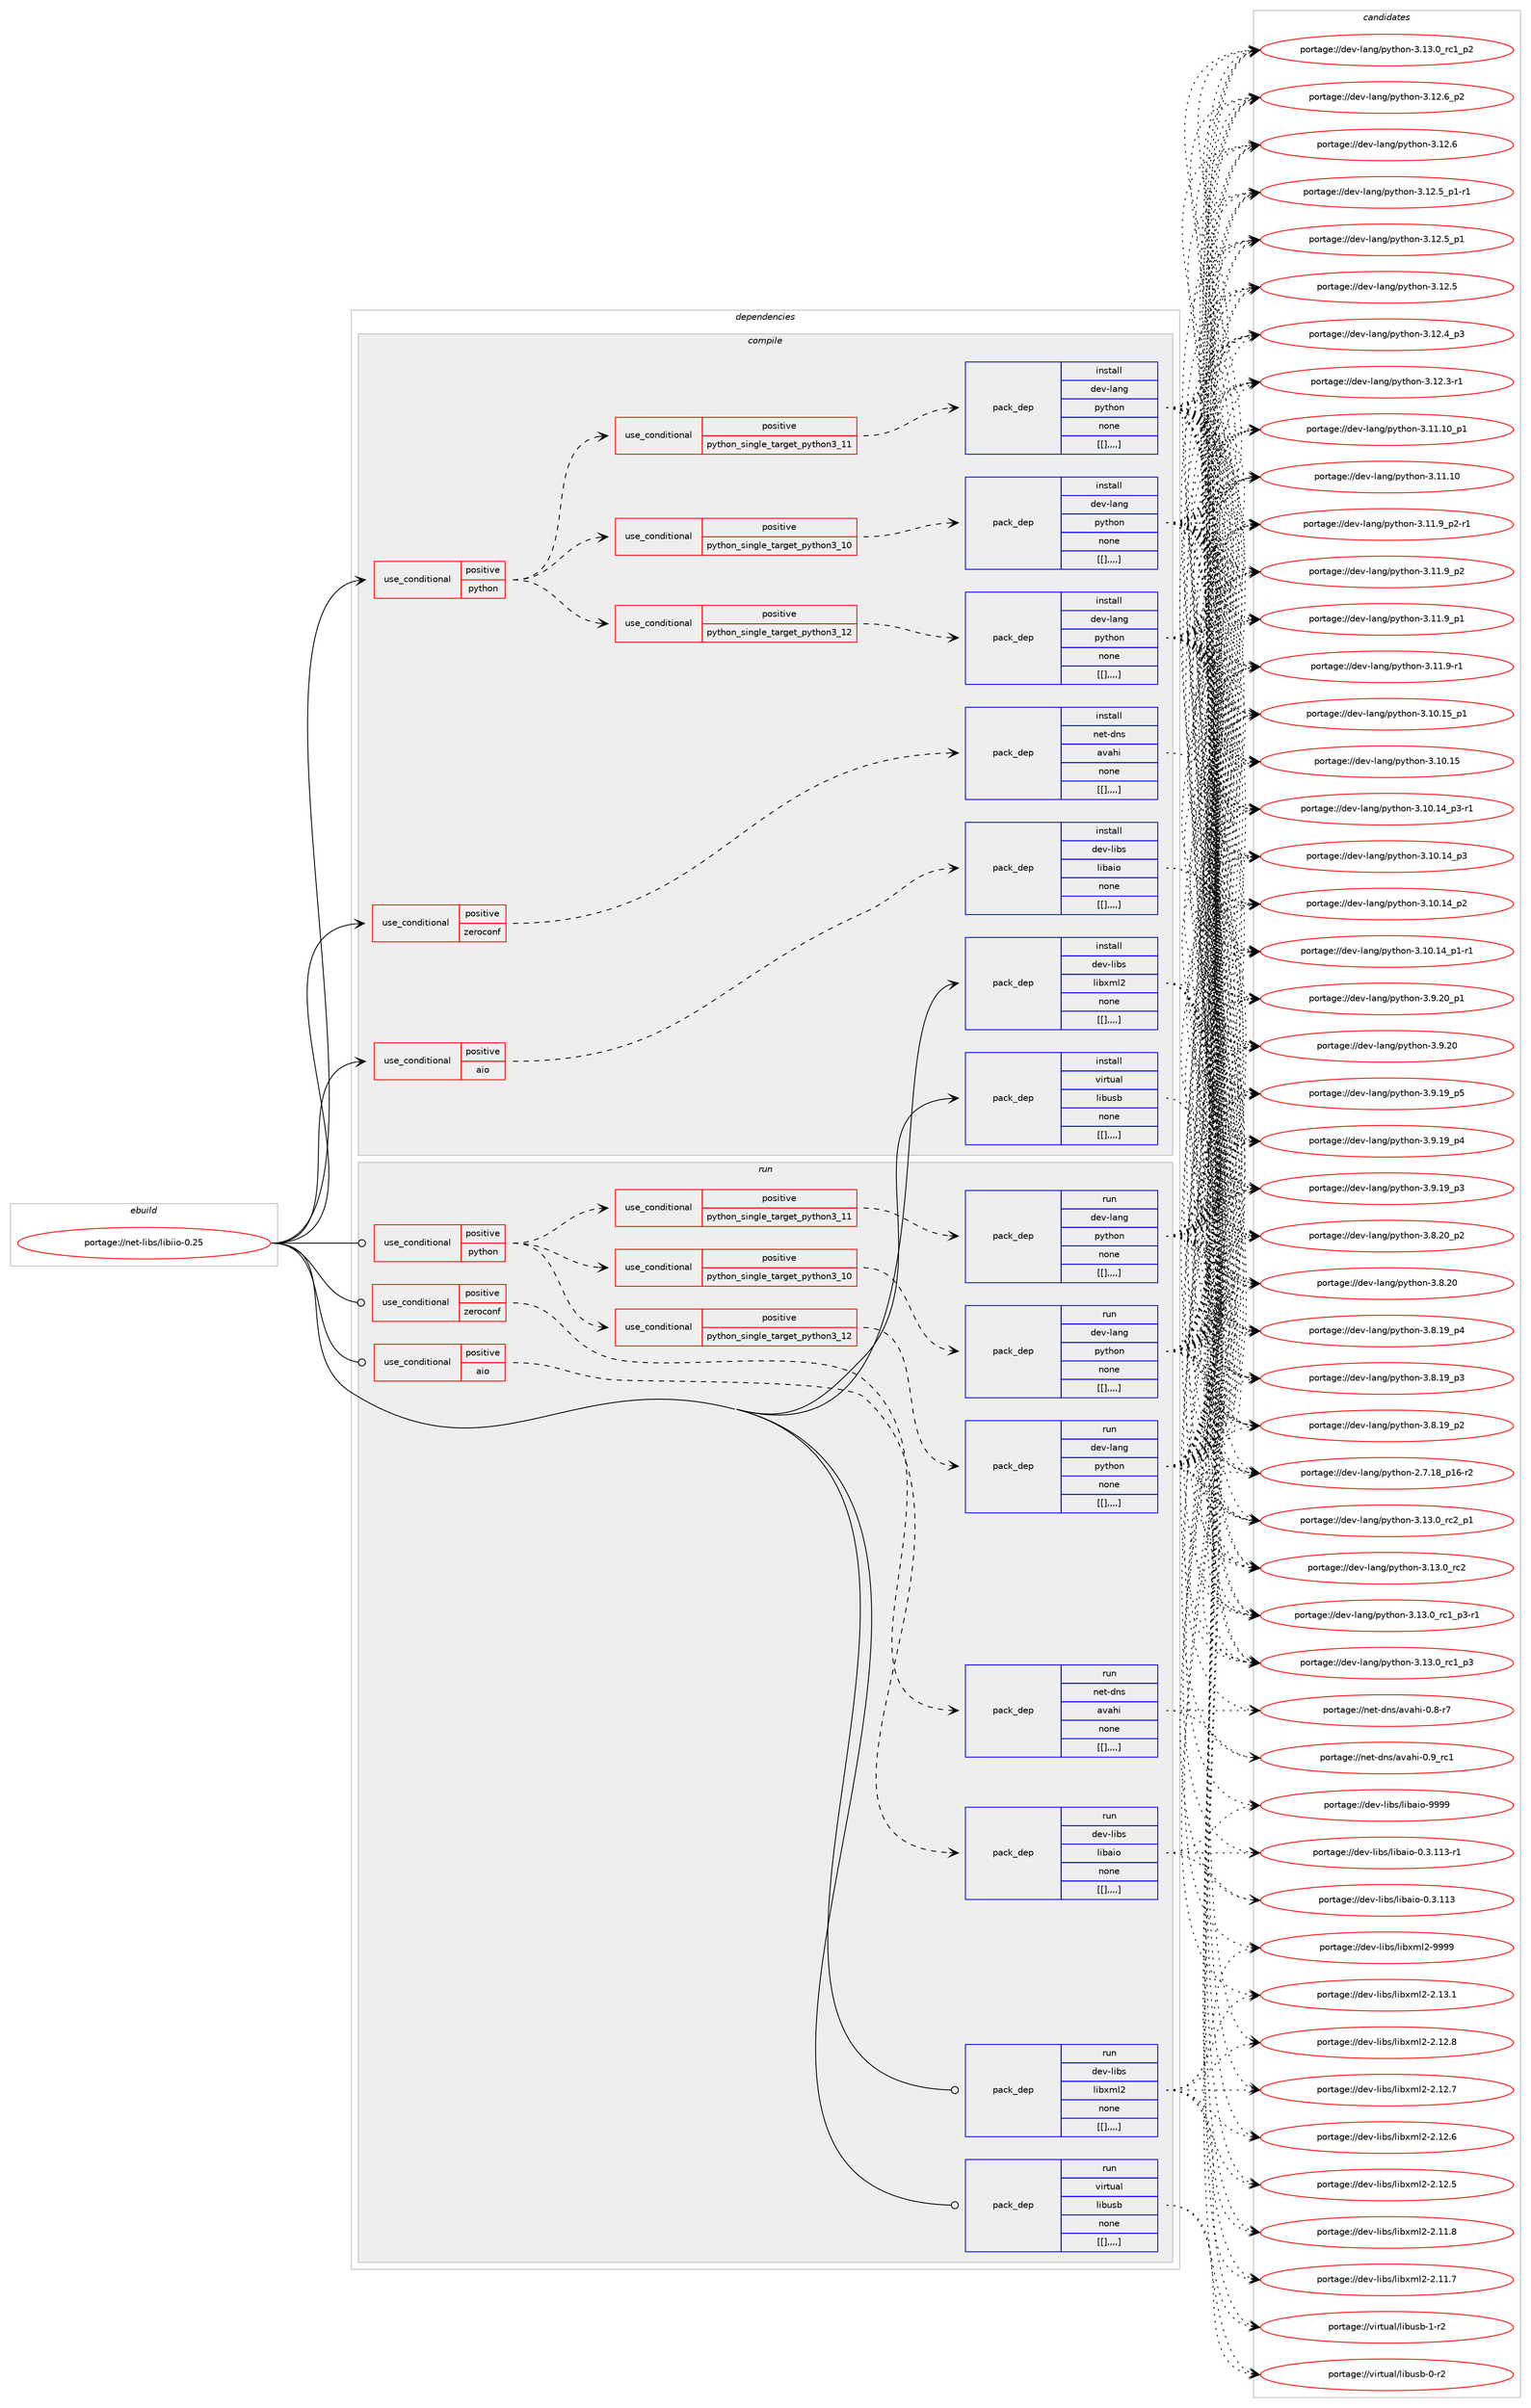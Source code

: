 digraph prolog {

# *************
# Graph options
# *************

newrank=true;
concentrate=true;
compound=true;
graph [rankdir=LR,fontname=Helvetica,fontsize=10,ranksep=1.5];#, ranksep=2.5, nodesep=0.2];
edge  [arrowhead=vee];
node  [fontname=Helvetica,fontsize=10];

# **********
# The ebuild
# **********

subgraph cluster_leftcol {
color=gray;
label=<<i>ebuild</i>>;
id [label="portage://net-libs/libiio-0.25", color=red, width=4, href="../net-libs/libiio-0.25.svg"];
}

# ****************
# The dependencies
# ****************

subgraph cluster_midcol {
color=gray;
label=<<i>dependencies</i>>;
subgraph cluster_compile {
fillcolor="#eeeeee";
style=filled;
label=<<i>compile</i>>;
subgraph cond98018 {
dependency371328 [label=<<TABLE BORDER="0" CELLBORDER="1" CELLSPACING="0" CELLPADDING="4"><TR><TD ROWSPAN="3" CELLPADDING="10">use_conditional</TD></TR><TR><TD>positive</TD></TR><TR><TD>aio</TD></TR></TABLE>>, shape=none, color=red];
subgraph pack270616 {
dependency371329 [label=<<TABLE BORDER="0" CELLBORDER="1" CELLSPACING="0" CELLPADDING="4" WIDTH="220"><TR><TD ROWSPAN="6" CELLPADDING="30">pack_dep</TD></TR><TR><TD WIDTH="110">install</TD></TR><TR><TD>dev-libs</TD></TR><TR><TD>libaio</TD></TR><TR><TD>none</TD></TR><TR><TD>[[],,,,]</TD></TR></TABLE>>, shape=none, color=blue];
}
dependency371328:e -> dependency371329:w [weight=20,style="dashed",arrowhead="vee"];
}
id:e -> dependency371328:w [weight=20,style="solid",arrowhead="vee"];
subgraph cond98019 {
dependency371330 [label=<<TABLE BORDER="0" CELLBORDER="1" CELLSPACING="0" CELLPADDING="4"><TR><TD ROWSPAN="3" CELLPADDING="10">use_conditional</TD></TR><TR><TD>positive</TD></TR><TR><TD>python</TD></TR></TABLE>>, shape=none, color=red];
subgraph cond98020 {
dependency371331 [label=<<TABLE BORDER="0" CELLBORDER="1" CELLSPACING="0" CELLPADDING="4"><TR><TD ROWSPAN="3" CELLPADDING="10">use_conditional</TD></TR><TR><TD>positive</TD></TR><TR><TD>python_single_target_python3_10</TD></TR></TABLE>>, shape=none, color=red];
subgraph pack270617 {
dependency371332 [label=<<TABLE BORDER="0" CELLBORDER="1" CELLSPACING="0" CELLPADDING="4" WIDTH="220"><TR><TD ROWSPAN="6" CELLPADDING="30">pack_dep</TD></TR><TR><TD WIDTH="110">install</TD></TR><TR><TD>dev-lang</TD></TR><TR><TD>python</TD></TR><TR><TD>none</TD></TR><TR><TD>[[],,,,]</TD></TR></TABLE>>, shape=none, color=blue];
}
dependency371331:e -> dependency371332:w [weight=20,style="dashed",arrowhead="vee"];
}
dependency371330:e -> dependency371331:w [weight=20,style="dashed",arrowhead="vee"];
subgraph cond98021 {
dependency371333 [label=<<TABLE BORDER="0" CELLBORDER="1" CELLSPACING="0" CELLPADDING="4"><TR><TD ROWSPAN="3" CELLPADDING="10">use_conditional</TD></TR><TR><TD>positive</TD></TR><TR><TD>python_single_target_python3_11</TD></TR></TABLE>>, shape=none, color=red];
subgraph pack270618 {
dependency371334 [label=<<TABLE BORDER="0" CELLBORDER="1" CELLSPACING="0" CELLPADDING="4" WIDTH="220"><TR><TD ROWSPAN="6" CELLPADDING="30">pack_dep</TD></TR><TR><TD WIDTH="110">install</TD></TR><TR><TD>dev-lang</TD></TR><TR><TD>python</TD></TR><TR><TD>none</TD></TR><TR><TD>[[],,,,]</TD></TR></TABLE>>, shape=none, color=blue];
}
dependency371333:e -> dependency371334:w [weight=20,style="dashed",arrowhead="vee"];
}
dependency371330:e -> dependency371333:w [weight=20,style="dashed",arrowhead="vee"];
subgraph cond98022 {
dependency371335 [label=<<TABLE BORDER="0" CELLBORDER="1" CELLSPACING="0" CELLPADDING="4"><TR><TD ROWSPAN="3" CELLPADDING="10">use_conditional</TD></TR><TR><TD>positive</TD></TR><TR><TD>python_single_target_python3_12</TD></TR></TABLE>>, shape=none, color=red];
subgraph pack270619 {
dependency371336 [label=<<TABLE BORDER="0" CELLBORDER="1" CELLSPACING="0" CELLPADDING="4" WIDTH="220"><TR><TD ROWSPAN="6" CELLPADDING="30">pack_dep</TD></TR><TR><TD WIDTH="110">install</TD></TR><TR><TD>dev-lang</TD></TR><TR><TD>python</TD></TR><TR><TD>none</TD></TR><TR><TD>[[],,,,]</TD></TR></TABLE>>, shape=none, color=blue];
}
dependency371335:e -> dependency371336:w [weight=20,style="dashed",arrowhead="vee"];
}
dependency371330:e -> dependency371335:w [weight=20,style="dashed",arrowhead="vee"];
}
id:e -> dependency371330:w [weight=20,style="solid",arrowhead="vee"];
subgraph cond98023 {
dependency371337 [label=<<TABLE BORDER="0" CELLBORDER="1" CELLSPACING="0" CELLPADDING="4"><TR><TD ROWSPAN="3" CELLPADDING="10">use_conditional</TD></TR><TR><TD>positive</TD></TR><TR><TD>zeroconf</TD></TR></TABLE>>, shape=none, color=red];
subgraph pack270620 {
dependency371338 [label=<<TABLE BORDER="0" CELLBORDER="1" CELLSPACING="0" CELLPADDING="4" WIDTH="220"><TR><TD ROWSPAN="6" CELLPADDING="30">pack_dep</TD></TR><TR><TD WIDTH="110">install</TD></TR><TR><TD>net-dns</TD></TR><TR><TD>avahi</TD></TR><TR><TD>none</TD></TR><TR><TD>[[],,,,]</TD></TR></TABLE>>, shape=none, color=blue];
}
dependency371337:e -> dependency371338:w [weight=20,style="dashed",arrowhead="vee"];
}
id:e -> dependency371337:w [weight=20,style="solid",arrowhead="vee"];
subgraph pack270621 {
dependency371339 [label=<<TABLE BORDER="0" CELLBORDER="1" CELLSPACING="0" CELLPADDING="4" WIDTH="220"><TR><TD ROWSPAN="6" CELLPADDING="30">pack_dep</TD></TR><TR><TD WIDTH="110">install</TD></TR><TR><TD>dev-libs</TD></TR><TR><TD>libxml2</TD></TR><TR><TD>none</TD></TR><TR><TD>[[],,,,]</TD></TR></TABLE>>, shape=none, color=blue];
}
id:e -> dependency371339:w [weight=20,style="solid",arrowhead="vee"];
subgraph pack270622 {
dependency371340 [label=<<TABLE BORDER="0" CELLBORDER="1" CELLSPACING="0" CELLPADDING="4" WIDTH="220"><TR><TD ROWSPAN="6" CELLPADDING="30">pack_dep</TD></TR><TR><TD WIDTH="110">install</TD></TR><TR><TD>virtual</TD></TR><TR><TD>libusb</TD></TR><TR><TD>none</TD></TR><TR><TD>[[],,,,]</TD></TR></TABLE>>, shape=none, color=blue];
}
id:e -> dependency371340:w [weight=20,style="solid",arrowhead="vee"];
}
subgraph cluster_compileandrun {
fillcolor="#eeeeee";
style=filled;
label=<<i>compile and run</i>>;
}
subgraph cluster_run {
fillcolor="#eeeeee";
style=filled;
label=<<i>run</i>>;
subgraph cond98024 {
dependency371341 [label=<<TABLE BORDER="0" CELLBORDER="1" CELLSPACING="0" CELLPADDING="4"><TR><TD ROWSPAN="3" CELLPADDING="10">use_conditional</TD></TR><TR><TD>positive</TD></TR><TR><TD>aio</TD></TR></TABLE>>, shape=none, color=red];
subgraph pack270623 {
dependency371342 [label=<<TABLE BORDER="0" CELLBORDER="1" CELLSPACING="0" CELLPADDING="4" WIDTH="220"><TR><TD ROWSPAN="6" CELLPADDING="30">pack_dep</TD></TR><TR><TD WIDTH="110">run</TD></TR><TR><TD>dev-libs</TD></TR><TR><TD>libaio</TD></TR><TR><TD>none</TD></TR><TR><TD>[[],,,,]</TD></TR></TABLE>>, shape=none, color=blue];
}
dependency371341:e -> dependency371342:w [weight=20,style="dashed",arrowhead="vee"];
}
id:e -> dependency371341:w [weight=20,style="solid",arrowhead="odot"];
subgraph cond98025 {
dependency371343 [label=<<TABLE BORDER="0" CELLBORDER="1" CELLSPACING="0" CELLPADDING="4"><TR><TD ROWSPAN="3" CELLPADDING="10">use_conditional</TD></TR><TR><TD>positive</TD></TR><TR><TD>python</TD></TR></TABLE>>, shape=none, color=red];
subgraph cond98026 {
dependency371344 [label=<<TABLE BORDER="0" CELLBORDER="1" CELLSPACING="0" CELLPADDING="4"><TR><TD ROWSPAN="3" CELLPADDING="10">use_conditional</TD></TR><TR><TD>positive</TD></TR><TR><TD>python_single_target_python3_10</TD></TR></TABLE>>, shape=none, color=red];
subgraph pack270624 {
dependency371345 [label=<<TABLE BORDER="0" CELLBORDER="1" CELLSPACING="0" CELLPADDING="4" WIDTH="220"><TR><TD ROWSPAN="6" CELLPADDING="30">pack_dep</TD></TR><TR><TD WIDTH="110">run</TD></TR><TR><TD>dev-lang</TD></TR><TR><TD>python</TD></TR><TR><TD>none</TD></TR><TR><TD>[[],,,,]</TD></TR></TABLE>>, shape=none, color=blue];
}
dependency371344:e -> dependency371345:w [weight=20,style="dashed",arrowhead="vee"];
}
dependency371343:e -> dependency371344:w [weight=20,style="dashed",arrowhead="vee"];
subgraph cond98027 {
dependency371346 [label=<<TABLE BORDER="0" CELLBORDER="1" CELLSPACING="0" CELLPADDING="4"><TR><TD ROWSPAN="3" CELLPADDING="10">use_conditional</TD></TR><TR><TD>positive</TD></TR><TR><TD>python_single_target_python3_11</TD></TR></TABLE>>, shape=none, color=red];
subgraph pack270625 {
dependency371347 [label=<<TABLE BORDER="0" CELLBORDER="1" CELLSPACING="0" CELLPADDING="4" WIDTH="220"><TR><TD ROWSPAN="6" CELLPADDING="30">pack_dep</TD></TR><TR><TD WIDTH="110">run</TD></TR><TR><TD>dev-lang</TD></TR><TR><TD>python</TD></TR><TR><TD>none</TD></TR><TR><TD>[[],,,,]</TD></TR></TABLE>>, shape=none, color=blue];
}
dependency371346:e -> dependency371347:w [weight=20,style="dashed",arrowhead="vee"];
}
dependency371343:e -> dependency371346:w [weight=20,style="dashed",arrowhead="vee"];
subgraph cond98028 {
dependency371348 [label=<<TABLE BORDER="0" CELLBORDER="1" CELLSPACING="0" CELLPADDING="4"><TR><TD ROWSPAN="3" CELLPADDING="10">use_conditional</TD></TR><TR><TD>positive</TD></TR><TR><TD>python_single_target_python3_12</TD></TR></TABLE>>, shape=none, color=red];
subgraph pack270626 {
dependency371349 [label=<<TABLE BORDER="0" CELLBORDER="1" CELLSPACING="0" CELLPADDING="4" WIDTH="220"><TR><TD ROWSPAN="6" CELLPADDING="30">pack_dep</TD></TR><TR><TD WIDTH="110">run</TD></TR><TR><TD>dev-lang</TD></TR><TR><TD>python</TD></TR><TR><TD>none</TD></TR><TR><TD>[[],,,,]</TD></TR></TABLE>>, shape=none, color=blue];
}
dependency371348:e -> dependency371349:w [weight=20,style="dashed",arrowhead="vee"];
}
dependency371343:e -> dependency371348:w [weight=20,style="dashed",arrowhead="vee"];
}
id:e -> dependency371343:w [weight=20,style="solid",arrowhead="odot"];
subgraph cond98029 {
dependency371350 [label=<<TABLE BORDER="0" CELLBORDER="1" CELLSPACING="0" CELLPADDING="4"><TR><TD ROWSPAN="3" CELLPADDING="10">use_conditional</TD></TR><TR><TD>positive</TD></TR><TR><TD>zeroconf</TD></TR></TABLE>>, shape=none, color=red];
subgraph pack270627 {
dependency371351 [label=<<TABLE BORDER="0" CELLBORDER="1" CELLSPACING="0" CELLPADDING="4" WIDTH="220"><TR><TD ROWSPAN="6" CELLPADDING="30">pack_dep</TD></TR><TR><TD WIDTH="110">run</TD></TR><TR><TD>net-dns</TD></TR><TR><TD>avahi</TD></TR><TR><TD>none</TD></TR><TR><TD>[[],,,,]</TD></TR></TABLE>>, shape=none, color=blue];
}
dependency371350:e -> dependency371351:w [weight=20,style="dashed",arrowhead="vee"];
}
id:e -> dependency371350:w [weight=20,style="solid",arrowhead="odot"];
subgraph pack270628 {
dependency371352 [label=<<TABLE BORDER="0" CELLBORDER="1" CELLSPACING="0" CELLPADDING="4" WIDTH="220"><TR><TD ROWSPAN="6" CELLPADDING="30">pack_dep</TD></TR><TR><TD WIDTH="110">run</TD></TR><TR><TD>dev-libs</TD></TR><TR><TD>libxml2</TD></TR><TR><TD>none</TD></TR><TR><TD>[[],,,,]</TD></TR></TABLE>>, shape=none, color=blue];
}
id:e -> dependency371352:w [weight=20,style="solid",arrowhead="odot"];
subgraph pack270629 {
dependency371353 [label=<<TABLE BORDER="0" CELLBORDER="1" CELLSPACING="0" CELLPADDING="4" WIDTH="220"><TR><TD ROWSPAN="6" CELLPADDING="30">pack_dep</TD></TR><TR><TD WIDTH="110">run</TD></TR><TR><TD>virtual</TD></TR><TR><TD>libusb</TD></TR><TR><TD>none</TD></TR><TR><TD>[[],,,,]</TD></TR></TABLE>>, shape=none, color=blue];
}
id:e -> dependency371353:w [weight=20,style="solid",arrowhead="odot"];
}
}

# **************
# The candidates
# **************

subgraph cluster_choices {
rank=same;
color=gray;
label=<<i>candidates</i>>;

subgraph choice270616 {
color=black;
nodesep=1;
choice10010111845108105981154710810598971051114557575757 [label="portage://dev-libs/libaio-9999", color=red, width=4,href="../dev-libs/libaio-9999.svg"];
choice100101118451081059811547108105989710511145484651464949514511449 [label="portage://dev-libs/libaio-0.3.113-r1", color=red, width=4,href="../dev-libs/libaio-0.3.113-r1.svg"];
choice10010111845108105981154710810598971051114548465146494951 [label="portage://dev-libs/libaio-0.3.113", color=red, width=4,href="../dev-libs/libaio-0.3.113.svg"];
dependency371329:e -> choice10010111845108105981154710810598971051114557575757:w [style=dotted,weight="100"];
dependency371329:e -> choice100101118451081059811547108105989710511145484651464949514511449:w [style=dotted,weight="100"];
dependency371329:e -> choice10010111845108105981154710810598971051114548465146494951:w [style=dotted,weight="100"];
}
subgraph choice270617 {
color=black;
nodesep=1;
choice100101118451089711010347112121116104111110455146495146489511499509511249 [label="portage://dev-lang/python-3.13.0_rc2_p1", color=red, width=4,href="../dev-lang/python-3.13.0_rc2_p1.svg"];
choice10010111845108971101034711212111610411111045514649514648951149950 [label="portage://dev-lang/python-3.13.0_rc2", color=red, width=4,href="../dev-lang/python-3.13.0_rc2.svg"];
choice1001011184510897110103471121211161041111104551464951464895114994995112514511449 [label="portage://dev-lang/python-3.13.0_rc1_p3-r1", color=red, width=4,href="../dev-lang/python-3.13.0_rc1_p3-r1.svg"];
choice100101118451089711010347112121116104111110455146495146489511499499511251 [label="portage://dev-lang/python-3.13.0_rc1_p3", color=red, width=4,href="../dev-lang/python-3.13.0_rc1_p3.svg"];
choice100101118451089711010347112121116104111110455146495146489511499499511250 [label="portage://dev-lang/python-3.13.0_rc1_p2", color=red, width=4,href="../dev-lang/python-3.13.0_rc1_p2.svg"];
choice100101118451089711010347112121116104111110455146495046549511250 [label="portage://dev-lang/python-3.12.6_p2", color=red, width=4,href="../dev-lang/python-3.12.6_p2.svg"];
choice10010111845108971101034711212111610411111045514649504654 [label="portage://dev-lang/python-3.12.6", color=red, width=4,href="../dev-lang/python-3.12.6.svg"];
choice1001011184510897110103471121211161041111104551464950465395112494511449 [label="portage://dev-lang/python-3.12.5_p1-r1", color=red, width=4,href="../dev-lang/python-3.12.5_p1-r1.svg"];
choice100101118451089711010347112121116104111110455146495046539511249 [label="portage://dev-lang/python-3.12.5_p1", color=red, width=4,href="../dev-lang/python-3.12.5_p1.svg"];
choice10010111845108971101034711212111610411111045514649504653 [label="portage://dev-lang/python-3.12.5", color=red, width=4,href="../dev-lang/python-3.12.5.svg"];
choice100101118451089711010347112121116104111110455146495046529511251 [label="portage://dev-lang/python-3.12.4_p3", color=red, width=4,href="../dev-lang/python-3.12.4_p3.svg"];
choice100101118451089711010347112121116104111110455146495046514511449 [label="portage://dev-lang/python-3.12.3-r1", color=red, width=4,href="../dev-lang/python-3.12.3-r1.svg"];
choice10010111845108971101034711212111610411111045514649494649489511249 [label="portage://dev-lang/python-3.11.10_p1", color=red, width=4,href="../dev-lang/python-3.11.10_p1.svg"];
choice1001011184510897110103471121211161041111104551464949464948 [label="portage://dev-lang/python-3.11.10", color=red, width=4,href="../dev-lang/python-3.11.10.svg"];
choice1001011184510897110103471121211161041111104551464949465795112504511449 [label="portage://dev-lang/python-3.11.9_p2-r1", color=red, width=4,href="../dev-lang/python-3.11.9_p2-r1.svg"];
choice100101118451089711010347112121116104111110455146494946579511250 [label="portage://dev-lang/python-3.11.9_p2", color=red, width=4,href="../dev-lang/python-3.11.9_p2.svg"];
choice100101118451089711010347112121116104111110455146494946579511249 [label="portage://dev-lang/python-3.11.9_p1", color=red, width=4,href="../dev-lang/python-3.11.9_p1.svg"];
choice100101118451089711010347112121116104111110455146494946574511449 [label="portage://dev-lang/python-3.11.9-r1", color=red, width=4,href="../dev-lang/python-3.11.9-r1.svg"];
choice10010111845108971101034711212111610411111045514649484649539511249 [label="portage://dev-lang/python-3.10.15_p1", color=red, width=4,href="../dev-lang/python-3.10.15_p1.svg"];
choice1001011184510897110103471121211161041111104551464948464953 [label="portage://dev-lang/python-3.10.15", color=red, width=4,href="../dev-lang/python-3.10.15.svg"];
choice100101118451089711010347112121116104111110455146494846495295112514511449 [label="portage://dev-lang/python-3.10.14_p3-r1", color=red, width=4,href="../dev-lang/python-3.10.14_p3-r1.svg"];
choice10010111845108971101034711212111610411111045514649484649529511251 [label="portage://dev-lang/python-3.10.14_p3", color=red, width=4,href="../dev-lang/python-3.10.14_p3.svg"];
choice10010111845108971101034711212111610411111045514649484649529511250 [label="portage://dev-lang/python-3.10.14_p2", color=red, width=4,href="../dev-lang/python-3.10.14_p2.svg"];
choice100101118451089711010347112121116104111110455146494846495295112494511449 [label="portage://dev-lang/python-3.10.14_p1-r1", color=red, width=4,href="../dev-lang/python-3.10.14_p1-r1.svg"];
choice100101118451089711010347112121116104111110455146574650489511249 [label="portage://dev-lang/python-3.9.20_p1", color=red, width=4,href="../dev-lang/python-3.9.20_p1.svg"];
choice10010111845108971101034711212111610411111045514657465048 [label="portage://dev-lang/python-3.9.20", color=red, width=4,href="../dev-lang/python-3.9.20.svg"];
choice100101118451089711010347112121116104111110455146574649579511253 [label="portage://dev-lang/python-3.9.19_p5", color=red, width=4,href="../dev-lang/python-3.9.19_p5.svg"];
choice100101118451089711010347112121116104111110455146574649579511252 [label="portage://dev-lang/python-3.9.19_p4", color=red, width=4,href="../dev-lang/python-3.9.19_p4.svg"];
choice100101118451089711010347112121116104111110455146574649579511251 [label="portage://dev-lang/python-3.9.19_p3", color=red, width=4,href="../dev-lang/python-3.9.19_p3.svg"];
choice100101118451089711010347112121116104111110455146564650489511250 [label="portage://dev-lang/python-3.8.20_p2", color=red, width=4,href="../dev-lang/python-3.8.20_p2.svg"];
choice10010111845108971101034711212111610411111045514656465048 [label="portage://dev-lang/python-3.8.20", color=red, width=4,href="../dev-lang/python-3.8.20.svg"];
choice100101118451089711010347112121116104111110455146564649579511252 [label="portage://dev-lang/python-3.8.19_p4", color=red, width=4,href="../dev-lang/python-3.8.19_p4.svg"];
choice100101118451089711010347112121116104111110455146564649579511251 [label="portage://dev-lang/python-3.8.19_p3", color=red, width=4,href="../dev-lang/python-3.8.19_p3.svg"];
choice100101118451089711010347112121116104111110455146564649579511250 [label="portage://dev-lang/python-3.8.19_p2", color=red, width=4,href="../dev-lang/python-3.8.19_p2.svg"];
choice100101118451089711010347112121116104111110455046554649569511249544511450 [label="portage://dev-lang/python-2.7.18_p16-r2", color=red, width=4,href="../dev-lang/python-2.7.18_p16-r2.svg"];
dependency371332:e -> choice100101118451089711010347112121116104111110455146495146489511499509511249:w [style=dotted,weight="100"];
dependency371332:e -> choice10010111845108971101034711212111610411111045514649514648951149950:w [style=dotted,weight="100"];
dependency371332:e -> choice1001011184510897110103471121211161041111104551464951464895114994995112514511449:w [style=dotted,weight="100"];
dependency371332:e -> choice100101118451089711010347112121116104111110455146495146489511499499511251:w [style=dotted,weight="100"];
dependency371332:e -> choice100101118451089711010347112121116104111110455146495146489511499499511250:w [style=dotted,weight="100"];
dependency371332:e -> choice100101118451089711010347112121116104111110455146495046549511250:w [style=dotted,weight="100"];
dependency371332:e -> choice10010111845108971101034711212111610411111045514649504654:w [style=dotted,weight="100"];
dependency371332:e -> choice1001011184510897110103471121211161041111104551464950465395112494511449:w [style=dotted,weight="100"];
dependency371332:e -> choice100101118451089711010347112121116104111110455146495046539511249:w [style=dotted,weight="100"];
dependency371332:e -> choice10010111845108971101034711212111610411111045514649504653:w [style=dotted,weight="100"];
dependency371332:e -> choice100101118451089711010347112121116104111110455146495046529511251:w [style=dotted,weight="100"];
dependency371332:e -> choice100101118451089711010347112121116104111110455146495046514511449:w [style=dotted,weight="100"];
dependency371332:e -> choice10010111845108971101034711212111610411111045514649494649489511249:w [style=dotted,weight="100"];
dependency371332:e -> choice1001011184510897110103471121211161041111104551464949464948:w [style=dotted,weight="100"];
dependency371332:e -> choice1001011184510897110103471121211161041111104551464949465795112504511449:w [style=dotted,weight="100"];
dependency371332:e -> choice100101118451089711010347112121116104111110455146494946579511250:w [style=dotted,weight="100"];
dependency371332:e -> choice100101118451089711010347112121116104111110455146494946579511249:w [style=dotted,weight="100"];
dependency371332:e -> choice100101118451089711010347112121116104111110455146494946574511449:w [style=dotted,weight="100"];
dependency371332:e -> choice10010111845108971101034711212111610411111045514649484649539511249:w [style=dotted,weight="100"];
dependency371332:e -> choice1001011184510897110103471121211161041111104551464948464953:w [style=dotted,weight="100"];
dependency371332:e -> choice100101118451089711010347112121116104111110455146494846495295112514511449:w [style=dotted,weight="100"];
dependency371332:e -> choice10010111845108971101034711212111610411111045514649484649529511251:w [style=dotted,weight="100"];
dependency371332:e -> choice10010111845108971101034711212111610411111045514649484649529511250:w [style=dotted,weight="100"];
dependency371332:e -> choice100101118451089711010347112121116104111110455146494846495295112494511449:w [style=dotted,weight="100"];
dependency371332:e -> choice100101118451089711010347112121116104111110455146574650489511249:w [style=dotted,weight="100"];
dependency371332:e -> choice10010111845108971101034711212111610411111045514657465048:w [style=dotted,weight="100"];
dependency371332:e -> choice100101118451089711010347112121116104111110455146574649579511253:w [style=dotted,weight="100"];
dependency371332:e -> choice100101118451089711010347112121116104111110455146574649579511252:w [style=dotted,weight="100"];
dependency371332:e -> choice100101118451089711010347112121116104111110455146574649579511251:w [style=dotted,weight="100"];
dependency371332:e -> choice100101118451089711010347112121116104111110455146564650489511250:w [style=dotted,weight="100"];
dependency371332:e -> choice10010111845108971101034711212111610411111045514656465048:w [style=dotted,weight="100"];
dependency371332:e -> choice100101118451089711010347112121116104111110455146564649579511252:w [style=dotted,weight="100"];
dependency371332:e -> choice100101118451089711010347112121116104111110455146564649579511251:w [style=dotted,weight="100"];
dependency371332:e -> choice100101118451089711010347112121116104111110455146564649579511250:w [style=dotted,weight="100"];
dependency371332:e -> choice100101118451089711010347112121116104111110455046554649569511249544511450:w [style=dotted,weight="100"];
}
subgraph choice270618 {
color=black;
nodesep=1;
choice100101118451089711010347112121116104111110455146495146489511499509511249 [label="portage://dev-lang/python-3.13.0_rc2_p1", color=red, width=4,href="../dev-lang/python-3.13.0_rc2_p1.svg"];
choice10010111845108971101034711212111610411111045514649514648951149950 [label="portage://dev-lang/python-3.13.0_rc2", color=red, width=4,href="../dev-lang/python-3.13.0_rc2.svg"];
choice1001011184510897110103471121211161041111104551464951464895114994995112514511449 [label="portage://dev-lang/python-3.13.0_rc1_p3-r1", color=red, width=4,href="../dev-lang/python-3.13.0_rc1_p3-r1.svg"];
choice100101118451089711010347112121116104111110455146495146489511499499511251 [label="portage://dev-lang/python-3.13.0_rc1_p3", color=red, width=4,href="../dev-lang/python-3.13.0_rc1_p3.svg"];
choice100101118451089711010347112121116104111110455146495146489511499499511250 [label="portage://dev-lang/python-3.13.0_rc1_p2", color=red, width=4,href="../dev-lang/python-3.13.0_rc1_p2.svg"];
choice100101118451089711010347112121116104111110455146495046549511250 [label="portage://dev-lang/python-3.12.6_p2", color=red, width=4,href="../dev-lang/python-3.12.6_p2.svg"];
choice10010111845108971101034711212111610411111045514649504654 [label="portage://dev-lang/python-3.12.6", color=red, width=4,href="../dev-lang/python-3.12.6.svg"];
choice1001011184510897110103471121211161041111104551464950465395112494511449 [label="portage://dev-lang/python-3.12.5_p1-r1", color=red, width=4,href="../dev-lang/python-3.12.5_p1-r1.svg"];
choice100101118451089711010347112121116104111110455146495046539511249 [label="portage://dev-lang/python-3.12.5_p1", color=red, width=4,href="../dev-lang/python-3.12.5_p1.svg"];
choice10010111845108971101034711212111610411111045514649504653 [label="portage://dev-lang/python-3.12.5", color=red, width=4,href="../dev-lang/python-3.12.5.svg"];
choice100101118451089711010347112121116104111110455146495046529511251 [label="portage://dev-lang/python-3.12.4_p3", color=red, width=4,href="../dev-lang/python-3.12.4_p3.svg"];
choice100101118451089711010347112121116104111110455146495046514511449 [label="portage://dev-lang/python-3.12.3-r1", color=red, width=4,href="../dev-lang/python-3.12.3-r1.svg"];
choice10010111845108971101034711212111610411111045514649494649489511249 [label="portage://dev-lang/python-3.11.10_p1", color=red, width=4,href="../dev-lang/python-3.11.10_p1.svg"];
choice1001011184510897110103471121211161041111104551464949464948 [label="portage://dev-lang/python-3.11.10", color=red, width=4,href="../dev-lang/python-3.11.10.svg"];
choice1001011184510897110103471121211161041111104551464949465795112504511449 [label="portage://dev-lang/python-3.11.9_p2-r1", color=red, width=4,href="../dev-lang/python-3.11.9_p2-r1.svg"];
choice100101118451089711010347112121116104111110455146494946579511250 [label="portage://dev-lang/python-3.11.9_p2", color=red, width=4,href="../dev-lang/python-3.11.9_p2.svg"];
choice100101118451089711010347112121116104111110455146494946579511249 [label="portage://dev-lang/python-3.11.9_p1", color=red, width=4,href="../dev-lang/python-3.11.9_p1.svg"];
choice100101118451089711010347112121116104111110455146494946574511449 [label="portage://dev-lang/python-3.11.9-r1", color=red, width=4,href="../dev-lang/python-3.11.9-r1.svg"];
choice10010111845108971101034711212111610411111045514649484649539511249 [label="portage://dev-lang/python-3.10.15_p1", color=red, width=4,href="../dev-lang/python-3.10.15_p1.svg"];
choice1001011184510897110103471121211161041111104551464948464953 [label="portage://dev-lang/python-3.10.15", color=red, width=4,href="../dev-lang/python-3.10.15.svg"];
choice100101118451089711010347112121116104111110455146494846495295112514511449 [label="portage://dev-lang/python-3.10.14_p3-r1", color=red, width=4,href="../dev-lang/python-3.10.14_p3-r1.svg"];
choice10010111845108971101034711212111610411111045514649484649529511251 [label="portage://dev-lang/python-3.10.14_p3", color=red, width=4,href="../dev-lang/python-3.10.14_p3.svg"];
choice10010111845108971101034711212111610411111045514649484649529511250 [label="portage://dev-lang/python-3.10.14_p2", color=red, width=4,href="../dev-lang/python-3.10.14_p2.svg"];
choice100101118451089711010347112121116104111110455146494846495295112494511449 [label="portage://dev-lang/python-3.10.14_p1-r1", color=red, width=4,href="../dev-lang/python-3.10.14_p1-r1.svg"];
choice100101118451089711010347112121116104111110455146574650489511249 [label="portage://dev-lang/python-3.9.20_p1", color=red, width=4,href="../dev-lang/python-3.9.20_p1.svg"];
choice10010111845108971101034711212111610411111045514657465048 [label="portage://dev-lang/python-3.9.20", color=red, width=4,href="../dev-lang/python-3.9.20.svg"];
choice100101118451089711010347112121116104111110455146574649579511253 [label="portage://dev-lang/python-3.9.19_p5", color=red, width=4,href="../dev-lang/python-3.9.19_p5.svg"];
choice100101118451089711010347112121116104111110455146574649579511252 [label="portage://dev-lang/python-3.9.19_p4", color=red, width=4,href="../dev-lang/python-3.9.19_p4.svg"];
choice100101118451089711010347112121116104111110455146574649579511251 [label="portage://dev-lang/python-3.9.19_p3", color=red, width=4,href="../dev-lang/python-3.9.19_p3.svg"];
choice100101118451089711010347112121116104111110455146564650489511250 [label="portage://dev-lang/python-3.8.20_p2", color=red, width=4,href="../dev-lang/python-3.8.20_p2.svg"];
choice10010111845108971101034711212111610411111045514656465048 [label="portage://dev-lang/python-3.8.20", color=red, width=4,href="../dev-lang/python-3.8.20.svg"];
choice100101118451089711010347112121116104111110455146564649579511252 [label="portage://dev-lang/python-3.8.19_p4", color=red, width=4,href="../dev-lang/python-3.8.19_p4.svg"];
choice100101118451089711010347112121116104111110455146564649579511251 [label="portage://dev-lang/python-3.8.19_p3", color=red, width=4,href="../dev-lang/python-3.8.19_p3.svg"];
choice100101118451089711010347112121116104111110455146564649579511250 [label="portage://dev-lang/python-3.8.19_p2", color=red, width=4,href="../dev-lang/python-3.8.19_p2.svg"];
choice100101118451089711010347112121116104111110455046554649569511249544511450 [label="portage://dev-lang/python-2.7.18_p16-r2", color=red, width=4,href="../dev-lang/python-2.7.18_p16-r2.svg"];
dependency371334:e -> choice100101118451089711010347112121116104111110455146495146489511499509511249:w [style=dotted,weight="100"];
dependency371334:e -> choice10010111845108971101034711212111610411111045514649514648951149950:w [style=dotted,weight="100"];
dependency371334:e -> choice1001011184510897110103471121211161041111104551464951464895114994995112514511449:w [style=dotted,weight="100"];
dependency371334:e -> choice100101118451089711010347112121116104111110455146495146489511499499511251:w [style=dotted,weight="100"];
dependency371334:e -> choice100101118451089711010347112121116104111110455146495146489511499499511250:w [style=dotted,weight="100"];
dependency371334:e -> choice100101118451089711010347112121116104111110455146495046549511250:w [style=dotted,weight="100"];
dependency371334:e -> choice10010111845108971101034711212111610411111045514649504654:w [style=dotted,weight="100"];
dependency371334:e -> choice1001011184510897110103471121211161041111104551464950465395112494511449:w [style=dotted,weight="100"];
dependency371334:e -> choice100101118451089711010347112121116104111110455146495046539511249:w [style=dotted,weight="100"];
dependency371334:e -> choice10010111845108971101034711212111610411111045514649504653:w [style=dotted,weight="100"];
dependency371334:e -> choice100101118451089711010347112121116104111110455146495046529511251:w [style=dotted,weight="100"];
dependency371334:e -> choice100101118451089711010347112121116104111110455146495046514511449:w [style=dotted,weight="100"];
dependency371334:e -> choice10010111845108971101034711212111610411111045514649494649489511249:w [style=dotted,weight="100"];
dependency371334:e -> choice1001011184510897110103471121211161041111104551464949464948:w [style=dotted,weight="100"];
dependency371334:e -> choice1001011184510897110103471121211161041111104551464949465795112504511449:w [style=dotted,weight="100"];
dependency371334:e -> choice100101118451089711010347112121116104111110455146494946579511250:w [style=dotted,weight="100"];
dependency371334:e -> choice100101118451089711010347112121116104111110455146494946579511249:w [style=dotted,weight="100"];
dependency371334:e -> choice100101118451089711010347112121116104111110455146494946574511449:w [style=dotted,weight="100"];
dependency371334:e -> choice10010111845108971101034711212111610411111045514649484649539511249:w [style=dotted,weight="100"];
dependency371334:e -> choice1001011184510897110103471121211161041111104551464948464953:w [style=dotted,weight="100"];
dependency371334:e -> choice100101118451089711010347112121116104111110455146494846495295112514511449:w [style=dotted,weight="100"];
dependency371334:e -> choice10010111845108971101034711212111610411111045514649484649529511251:w [style=dotted,weight="100"];
dependency371334:e -> choice10010111845108971101034711212111610411111045514649484649529511250:w [style=dotted,weight="100"];
dependency371334:e -> choice100101118451089711010347112121116104111110455146494846495295112494511449:w [style=dotted,weight="100"];
dependency371334:e -> choice100101118451089711010347112121116104111110455146574650489511249:w [style=dotted,weight="100"];
dependency371334:e -> choice10010111845108971101034711212111610411111045514657465048:w [style=dotted,weight="100"];
dependency371334:e -> choice100101118451089711010347112121116104111110455146574649579511253:w [style=dotted,weight="100"];
dependency371334:e -> choice100101118451089711010347112121116104111110455146574649579511252:w [style=dotted,weight="100"];
dependency371334:e -> choice100101118451089711010347112121116104111110455146574649579511251:w [style=dotted,weight="100"];
dependency371334:e -> choice100101118451089711010347112121116104111110455146564650489511250:w [style=dotted,weight="100"];
dependency371334:e -> choice10010111845108971101034711212111610411111045514656465048:w [style=dotted,weight="100"];
dependency371334:e -> choice100101118451089711010347112121116104111110455146564649579511252:w [style=dotted,weight="100"];
dependency371334:e -> choice100101118451089711010347112121116104111110455146564649579511251:w [style=dotted,weight="100"];
dependency371334:e -> choice100101118451089711010347112121116104111110455146564649579511250:w [style=dotted,weight="100"];
dependency371334:e -> choice100101118451089711010347112121116104111110455046554649569511249544511450:w [style=dotted,weight="100"];
}
subgraph choice270619 {
color=black;
nodesep=1;
choice100101118451089711010347112121116104111110455146495146489511499509511249 [label="portage://dev-lang/python-3.13.0_rc2_p1", color=red, width=4,href="../dev-lang/python-3.13.0_rc2_p1.svg"];
choice10010111845108971101034711212111610411111045514649514648951149950 [label="portage://dev-lang/python-3.13.0_rc2", color=red, width=4,href="../dev-lang/python-3.13.0_rc2.svg"];
choice1001011184510897110103471121211161041111104551464951464895114994995112514511449 [label="portage://dev-lang/python-3.13.0_rc1_p3-r1", color=red, width=4,href="../dev-lang/python-3.13.0_rc1_p3-r1.svg"];
choice100101118451089711010347112121116104111110455146495146489511499499511251 [label="portage://dev-lang/python-3.13.0_rc1_p3", color=red, width=4,href="../dev-lang/python-3.13.0_rc1_p3.svg"];
choice100101118451089711010347112121116104111110455146495146489511499499511250 [label="portage://dev-lang/python-3.13.0_rc1_p2", color=red, width=4,href="../dev-lang/python-3.13.0_rc1_p2.svg"];
choice100101118451089711010347112121116104111110455146495046549511250 [label="portage://dev-lang/python-3.12.6_p2", color=red, width=4,href="../dev-lang/python-3.12.6_p2.svg"];
choice10010111845108971101034711212111610411111045514649504654 [label="portage://dev-lang/python-3.12.6", color=red, width=4,href="../dev-lang/python-3.12.6.svg"];
choice1001011184510897110103471121211161041111104551464950465395112494511449 [label="portage://dev-lang/python-3.12.5_p1-r1", color=red, width=4,href="../dev-lang/python-3.12.5_p1-r1.svg"];
choice100101118451089711010347112121116104111110455146495046539511249 [label="portage://dev-lang/python-3.12.5_p1", color=red, width=4,href="../dev-lang/python-3.12.5_p1.svg"];
choice10010111845108971101034711212111610411111045514649504653 [label="portage://dev-lang/python-3.12.5", color=red, width=4,href="../dev-lang/python-3.12.5.svg"];
choice100101118451089711010347112121116104111110455146495046529511251 [label="portage://dev-lang/python-3.12.4_p3", color=red, width=4,href="../dev-lang/python-3.12.4_p3.svg"];
choice100101118451089711010347112121116104111110455146495046514511449 [label="portage://dev-lang/python-3.12.3-r1", color=red, width=4,href="../dev-lang/python-3.12.3-r1.svg"];
choice10010111845108971101034711212111610411111045514649494649489511249 [label="portage://dev-lang/python-3.11.10_p1", color=red, width=4,href="../dev-lang/python-3.11.10_p1.svg"];
choice1001011184510897110103471121211161041111104551464949464948 [label="portage://dev-lang/python-3.11.10", color=red, width=4,href="../dev-lang/python-3.11.10.svg"];
choice1001011184510897110103471121211161041111104551464949465795112504511449 [label="portage://dev-lang/python-3.11.9_p2-r1", color=red, width=4,href="../dev-lang/python-3.11.9_p2-r1.svg"];
choice100101118451089711010347112121116104111110455146494946579511250 [label="portage://dev-lang/python-3.11.9_p2", color=red, width=4,href="../dev-lang/python-3.11.9_p2.svg"];
choice100101118451089711010347112121116104111110455146494946579511249 [label="portage://dev-lang/python-3.11.9_p1", color=red, width=4,href="../dev-lang/python-3.11.9_p1.svg"];
choice100101118451089711010347112121116104111110455146494946574511449 [label="portage://dev-lang/python-3.11.9-r1", color=red, width=4,href="../dev-lang/python-3.11.9-r1.svg"];
choice10010111845108971101034711212111610411111045514649484649539511249 [label="portage://dev-lang/python-3.10.15_p1", color=red, width=4,href="../dev-lang/python-3.10.15_p1.svg"];
choice1001011184510897110103471121211161041111104551464948464953 [label="portage://dev-lang/python-3.10.15", color=red, width=4,href="../dev-lang/python-3.10.15.svg"];
choice100101118451089711010347112121116104111110455146494846495295112514511449 [label="portage://dev-lang/python-3.10.14_p3-r1", color=red, width=4,href="../dev-lang/python-3.10.14_p3-r1.svg"];
choice10010111845108971101034711212111610411111045514649484649529511251 [label="portage://dev-lang/python-3.10.14_p3", color=red, width=4,href="../dev-lang/python-3.10.14_p3.svg"];
choice10010111845108971101034711212111610411111045514649484649529511250 [label="portage://dev-lang/python-3.10.14_p2", color=red, width=4,href="../dev-lang/python-3.10.14_p2.svg"];
choice100101118451089711010347112121116104111110455146494846495295112494511449 [label="portage://dev-lang/python-3.10.14_p1-r1", color=red, width=4,href="../dev-lang/python-3.10.14_p1-r1.svg"];
choice100101118451089711010347112121116104111110455146574650489511249 [label="portage://dev-lang/python-3.9.20_p1", color=red, width=4,href="../dev-lang/python-3.9.20_p1.svg"];
choice10010111845108971101034711212111610411111045514657465048 [label="portage://dev-lang/python-3.9.20", color=red, width=4,href="../dev-lang/python-3.9.20.svg"];
choice100101118451089711010347112121116104111110455146574649579511253 [label="portage://dev-lang/python-3.9.19_p5", color=red, width=4,href="../dev-lang/python-3.9.19_p5.svg"];
choice100101118451089711010347112121116104111110455146574649579511252 [label="portage://dev-lang/python-3.9.19_p4", color=red, width=4,href="../dev-lang/python-3.9.19_p4.svg"];
choice100101118451089711010347112121116104111110455146574649579511251 [label="portage://dev-lang/python-3.9.19_p3", color=red, width=4,href="../dev-lang/python-3.9.19_p3.svg"];
choice100101118451089711010347112121116104111110455146564650489511250 [label="portage://dev-lang/python-3.8.20_p2", color=red, width=4,href="../dev-lang/python-3.8.20_p2.svg"];
choice10010111845108971101034711212111610411111045514656465048 [label="portage://dev-lang/python-3.8.20", color=red, width=4,href="../dev-lang/python-3.8.20.svg"];
choice100101118451089711010347112121116104111110455146564649579511252 [label="portage://dev-lang/python-3.8.19_p4", color=red, width=4,href="../dev-lang/python-3.8.19_p4.svg"];
choice100101118451089711010347112121116104111110455146564649579511251 [label="portage://dev-lang/python-3.8.19_p3", color=red, width=4,href="../dev-lang/python-3.8.19_p3.svg"];
choice100101118451089711010347112121116104111110455146564649579511250 [label="portage://dev-lang/python-3.8.19_p2", color=red, width=4,href="../dev-lang/python-3.8.19_p2.svg"];
choice100101118451089711010347112121116104111110455046554649569511249544511450 [label="portage://dev-lang/python-2.7.18_p16-r2", color=red, width=4,href="../dev-lang/python-2.7.18_p16-r2.svg"];
dependency371336:e -> choice100101118451089711010347112121116104111110455146495146489511499509511249:w [style=dotted,weight="100"];
dependency371336:e -> choice10010111845108971101034711212111610411111045514649514648951149950:w [style=dotted,weight="100"];
dependency371336:e -> choice1001011184510897110103471121211161041111104551464951464895114994995112514511449:w [style=dotted,weight="100"];
dependency371336:e -> choice100101118451089711010347112121116104111110455146495146489511499499511251:w [style=dotted,weight="100"];
dependency371336:e -> choice100101118451089711010347112121116104111110455146495146489511499499511250:w [style=dotted,weight="100"];
dependency371336:e -> choice100101118451089711010347112121116104111110455146495046549511250:w [style=dotted,weight="100"];
dependency371336:e -> choice10010111845108971101034711212111610411111045514649504654:w [style=dotted,weight="100"];
dependency371336:e -> choice1001011184510897110103471121211161041111104551464950465395112494511449:w [style=dotted,weight="100"];
dependency371336:e -> choice100101118451089711010347112121116104111110455146495046539511249:w [style=dotted,weight="100"];
dependency371336:e -> choice10010111845108971101034711212111610411111045514649504653:w [style=dotted,weight="100"];
dependency371336:e -> choice100101118451089711010347112121116104111110455146495046529511251:w [style=dotted,weight="100"];
dependency371336:e -> choice100101118451089711010347112121116104111110455146495046514511449:w [style=dotted,weight="100"];
dependency371336:e -> choice10010111845108971101034711212111610411111045514649494649489511249:w [style=dotted,weight="100"];
dependency371336:e -> choice1001011184510897110103471121211161041111104551464949464948:w [style=dotted,weight="100"];
dependency371336:e -> choice1001011184510897110103471121211161041111104551464949465795112504511449:w [style=dotted,weight="100"];
dependency371336:e -> choice100101118451089711010347112121116104111110455146494946579511250:w [style=dotted,weight="100"];
dependency371336:e -> choice100101118451089711010347112121116104111110455146494946579511249:w [style=dotted,weight="100"];
dependency371336:e -> choice100101118451089711010347112121116104111110455146494946574511449:w [style=dotted,weight="100"];
dependency371336:e -> choice10010111845108971101034711212111610411111045514649484649539511249:w [style=dotted,weight="100"];
dependency371336:e -> choice1001011184510897110103471121211161041111104551464948464953:w [style=dotted,weight="100"];
dependency371336:e -> choice100101118451089711010347112121116104111110455146494846495295112514511449:w [style=dotted,weight="100"];
dependency371336:e -> choice10010111845108971101034711212111610411111045514649484649529511251:w [style=dotted,weight="100"];
dependency371336:e -> choice10010111845108971101034711212111610411111045514649484649529511250:w [style=dotted,weight="100"];
dependency371336:e -> choice100101118451089711010347112121116104111110455146494846495295112494511449:w [style=dotted,weight="100"];
dependency371336:e -> choice100101118451089711010347112121116104111110455146574650489511249:w [style=dotted,weight="100"];
dependency371336:e -> choice10010111845108971101034711212111610411111045514657465048:w [style=dotted,weight="100"];
dependency371336:e -> choice100101118451089711010347112121116104111110455146574649579511253:w [style=dotted,weight="100"];
dependency371336:e -> choice100101118451089711010347112121116104111110455146574649579511252:w [style=dotted,weight="100"];
dependency371336:e -> choice100101118451089711010347112121116104111110455146574649579511251:w [style=dotted,weight="100"];
dependency371336:e -> choice100101118451089711010347112121116104111110455146564650489511250:w [style=dotted,weight="100"];
dependency371336:e -> choice10010111845108971101034711212111610411111045514656465048:w [style=dotted,weight="100"];
dependency371336:e -> choice100101118451089711010347112121116104111110455146564649579511252:w [style=dotted,weight="100"];
dependency371336:e -> choice100101118451089711010347112121116104111110455146564649579511251:w [style=dotted,weight="100"];
dependency371336:e -> choice100101118451089711010347112121116104111110455146564649579511250:w [style=dotted,weight="100"];
dependency371336:e -> choice100101118451089711010347112121116104111110455046554649569511249544511450:w [style=dotted,weight="100"];
}
subgraph choice270620 {
color=black;
nodesep=1;
choice1101011164510011011547971189710410545484657951149949 [label="portage://net-dns/avahi-0.9_rc1", color=red, width=4,href="../net-dns/avahi-0.9_rc1.svg"];
choice11010111645100110115479711897104105454846564511455 [label="portage://net-dns/avahi-0.8-r7", color=red, width=4,href="../net-dns/avahi-0.8-r7.svg"];
dependency371338:e -> choice1101011164510011011547971189710410545484657951149949:w [style=dotted,weight="100"];
dependency371338:e -> choice11010111645100110115479711897104105454846564511455:w [style=dotted,weight="100"];
}
subgraph choice270621 {
color=black;
nodesep=1;
choice10010111845108105981154710810598120109108504557575757 [label="portage://dev-libs/libxml2-9999", color=red, width=4,href="../dev-libs/libxml2-9999.svg"];
choice100101118451081059811547108105981201091085045504649514649 [label="portage://dev-libs/libxml2-2.13.1", color=red, width=4,href="../dev-libs/libxml2-2.13.1.svg"];
choice100101118451081059811547108105981201091085045504649504656 [label="portage://dev-libs/libxml2-2.12.8", color=red, width=4,href="../dev-libs/libxml2-2.12.8.svg"];
choice100101118451081059811547108105981201091085045504649504655 [label="portage://dev-libs/libxml2-2.12.7", color=red, width=4,href="../dev-libs/libxml2-2.12.7.svg"];
choice100101118451081059811547108105981201091085045504649504654 [label="portage://dev-libs/libxml2-2.12.6", color=red, width=4,href="../dev-libs/libxml2-2.12.6.svg"];
choice100101118451081059811547108105981201091085045504649504653 [label="portage://dev-libs/libxml2-2.12.5", color=red, width=4,href="../dev-libs/libxml2-2.12.5.svg"];
choice100101118451081059811547108105981201091085045504649494656 [label="portage://dev-libs/libxml2-2.11.8", color=red, width=4,href="../dev-libs/libxml2-2.11.8.svg"];
choice100101118451081059811547108105981201091085045504649494655 [label="portage://dev-libs/libxml2-2.11.7", color=red, width=4,href="../dev-libs/libxml2-2.11.7.svg"];
dependency371339:e -> choice10010111845108105981154710810598120109108504557575757:w [style=dotted,weight="100"];
dependency371339:e -> choice100101118451081059811547108105981201091085045504649514649:w [style=dotted,weight="100"];
dependency371339:e -> choice100101118451081059811547108105981201091085045504649504656:w [style=dotted,weight="100"];
dependency371339:e -> choice100101118451081059811547108105981201091085045504649504655:w [style=dotted,weight="100"];
dependency371339:e -> choice100101118451081059811547108105981201091085045504649504654:w [style=dotted,weight="100"];
dependency371339:e -> choice100101118451081059811547108105981201091085045504649504653:w [style=dotted,weight="100"];
dependency371339:e -> choice100101118451081059811547108105981201091085045504649494656:w [style=dotted,weight="100"];
dependency371339:e -> choice100101118451081059811547108105981201091085045504649494655:w [style=dotted,weight="100"];
}
subgraph choice270622 {
color=black;
nodesep=1;
choice1181051141161179710847108105981171159845494511450 [label="portage://virtual/libusb-1-r2", color=red, width=4,href="../virtual/libusb-1-r2.svg"];
choice1181051141161179710847108105981171159845484511450 [label="portage://virtual/libusb-0-r2", color=red, width=4,href="../virtual/libusb-0-r2.svg"];
dependency371340:e -> choice1181051141161179710847108105981171159845494511450:w [style=dotted,weight="100"];
dependency371340:e -> choice1181051141161179710847108105981171159845484511450:w [style=dotted,weight="100"];
}
subgraph choice270623 {
color=black;
nodesep=1;
choice10010111845108105981154710810598971051114557575757 [label="portage://dev-libs/libaio-9999", color=red, width=4,href="../dev-libs/libaio-9999.svg"];
choice100101118451081059811547108105989710511145484651464949514511449 [label="portage://dev-libs/libaio-0.3.113-r1", color=red, width=4,href="../dev-libs/libaio-0.3.113-r1.svg"];
choice10010111845108105981154710810598971051114548465146494951 [label="portage://dev-libs/libaio-0.3.113", color=red, width=4,href="../dev-libs/libaio-0.3.113.svg"];
dependency371342:e -> choice10010111845108105981154710810598971051114557575757:w [style=dotted,weight="100"];
dependency371342:e -> choice100101118451081059811547108105989710511145484651464949514511449:w [style=dotted,weight="100"];
dependency371342:e -> choice10010111845108105981154710810598971051114548465146494951:w [style=dotted,weight="100"];
}
subgraph choice270624 {
color=black;
nodesep=1;
choice100101118451089711010347112121116104111110455146495146489511499509511249 [label="portage://dev-lang/python-3.13.0_rc2_p1", color=red, width=4,href="../dev-lang/python-3.13.0_rc2_p1.svg"];
choice10010111845108971101034711212111610411111045514649514648951149950 [label="portage://dev-lang/python-3.13.0_rc2", color=red, width=4,href="../dev-lang/python-3.13.0_rc2.svg"];
choice1001011184510897110103471121211161041111104551464951464895114994995112514511449 [label="portage://dev-lang/python-3.13.0_rc1_p3-r1", color=red, width=4,href="../dev-lang/python-3.13.0_rc1_p3-r1.svg"];
choice100101118451089711010347112121116104111110455146495146489511499499511251 [label="portage://dev-lang/python-3.13.0_rc1_p3", color=red, width=4,href="../dev-lang/python-3.13.0_rc1_p3.svg"];
choice100101118451089711010347112121116104111110455146495146489511499499511250 [label="portage://dev-lang/python-3.13.0_rc1_p2", color=red, width=4,href="../dev-lang/python-3.13.0_rc1_p2.svg"];
choice100101118451089711010347112121116104111110455146495046549511250 [label="portage://dev-lang/python-3.12.6_p2", color=red, width=4,href="../dev-lang/python-3.12.6_p2.svg"];
choice10010111845108971101034711212111610411111045514649504654 [label="portage://dev-lang/python-3.12.6", color=red, width=4,href="../dev-lang/python-3.12.6.svg"];
choice1001011184510897110103471121211161041111104551464950465395112494511449 [label="portage://dev-lang/python-3.12.5_p1-r1", color=red, width=4,href="../dev-lang/python-3.12.5_p1-r1.svg"];
choice100101118451089711010347112121116104111110455146495046539511249 [label="portage://dev-lang/python-3.12.5_p1", color=red, width=4,href="../dev-lang/python-3.12.5_p1.svg"];
choice10010111845108971101034711212111610411111045514649504653 [label="portage://dev-lang/python-3.12.5", color=red, width=4,href="../dev-lang/python-3.12.5.svg"];
choice100101118451089711010347112121116104111110455146495046529511251 [label="portage://dev-lang/python-3.12.4_p3", color=red, width=4,href="../dev-lang/python-3.12.4_p3.svg"];
choice100101118451089711010347112121116104111110455146495046514511449 [label="portage://dev-lang/python-3.12.3-r1", color=red, width=4,href="../dev-lang/python-3.12.3-r1.svg"];
choice10010111845108971101034711212111610411111045514649494649489511249 [label="portage://dev-lang/python-3.11.10_p1", color=red, width=4,href="../dev-lang/python-3.11.10_p1.svg"];
choice1001011184510897110103471121211161041111104551464949464948 [label="portage://dev-lang/python-3.11.10", color=red, width=4,href="../dev-lang/python-3.11.10.svg"];
choice1001011184510897110103471121211161041111104551464949465795112504511449 [label="portage://dev-lang/python-3.11.9_p2-r1", color=red, width=4,href="../dev-lang/python-3.11.9_p2-r1.svg"];
choice100101118451089711010347112121116104111110455146494946579511250 [label="portage://dev-lang/python-3.11.9_p2", color=red, width=4,href="../dev-lang/python-3.11.9_p2.svg"];
choice100101118451089711010347112121116104111110455146494946579511249 [label="portage://dev-lang/python-3.11.9_p1", color=red, width=4,href="../dev-lang/python-3.11.9_p1.svg"];
choice100101118451089711010347112121116104111110455146494946574511449 [label="portage://dev-lang/python-3.11.9-r1", color=red, width=4,href="../dev-lang/python-3.11.9-r1.svg"];
choice10010111845108971101034711212111610411111045514649484649539511249 [label="portage://dev-lang/python-3.10.15_p1", color=red, width=4,href="../dev-lang/python-3.10.15_p1.svg"];
choice1001011184510897110103471121211161041111104551464948464953 [label="portage://dev-lang/python-3.10.15", color=red, width=4,href="../dev-lang/python-3.10.15.svg"];
choice100101118451089711010347112121116104111110455146494846495295112514511449 [label="portage://dev-lang/python-3.10.14_p3-r1", color=red, width=4,href="../dev-lang/python-3.10.14_p3-r1.svg"];
choice10010111845108971101034711212111610411111045514649484649529511251 [label="portage://dev-lang/python-3.10.14_p3", color=red, width=4,href="../dev-lang/python-3.10.14_p3.svg"];
choice10010111845108971101034711212111610411111045514649484649529511250 [label="portage://dev-lang/python-3.10.14_p2", color=red, width=4,href="../dev-lang/python-3.10.14_p2.svg"];
choice100101118451089711010347112121116104111110455146494846495295112494511449 [label="portage://dev-lang/python-3.10.14_p1-r1", color=red, width=4,href="../dev-lang/python-3.10.14_p1-r1.svg"];
choice100101118451089711010347112121116104111110455146574650489511249 [label="portage://dev-lang/python-3.9.20_p1", color=red, width=4,href="../dev-lang/python-3.9.20_p1.svg"];
choice10010111845108971101034711212111610411111045514657465048 [label="portage://dev-lang/python-3.9.20", color=red, width=4,href="../dev-lang/python-3.9.20.svg"];
choice100101118451089711010347112121116104111110455146574649579511253 [label="portage://dev-lang/python-3.9.19_p5", color=red, width=4,href="../dev-lang/python-3.9.19_p5.svg"];
choice100101118451089711010347112121116104111110455146574649579511252 [label="portage://dev-lang/python-3.9.19_p4", color=red, width=4,href="../dev-lang/python-3.9.19_p4.svg"];
choice100101118451089711010347112121116104111110455146574649579511251 [label="portage://dev-lang/python-3.9.19_p3", color=red, width=4,href="../dev-lang/python-3.9.19_p3.svg"];
choice100101118451089711010347112121116104111110455146564650489511250 [label="portage://dev-lang/python-3.8.20_p2", color=red, width=4,href="../dev-lang/python-3.8.20_p2.svg"];
choice10010111845108971101034711212111610411111045514656465048 [label="portage://dev-lang/python-3.8.20", color=red, width=4,href="../dev-lang/python-3.8.20.svg"];
choice100101118451089711010347112121116104111110455146564649579511252 [label="portage://dev-lang/python-3.8.19_p4", color=red, width=4,href="../dev-lang/python-3.8.19_p4.svg"];
choice100101118451089711010347112121116104111110455146564649579511251 [label="portage://dev-lang/python-3.8.19_p3", color=red, width=4,href="../dev-lang/python-3.8.19_p3.svg"];
choice100101118451089711010347112121116104111110455146564649579511250 [label="portage://dev-lang/python-3.8.19_p2", color=red, width=4,href="../dev-lang/python-3.8.19_p2.svg"];
choice100101118451089711010347112121116104111110455046554649569511249544511450 [label="portage://dev-lang/python-2.7.18_p16-r2", color=red, width=4,href="../dev-lang/python-2.7.18_p16-r2.svg"];
dependency371345:e -> choice100101118451089711010347112121116104111110455146495146489511499509511249:w [style=dotted,weight="100"];
dependency371345:e -> choice10010111845108971101034711212111610411111045514649514648951149950:w [style=dotted,weight="100"];
dependency371345:e -> choice1001011184510897110103471121211161041111104551464951464895114994995112514511449:w [style=dotted,weight="100"];
dependency371345:e -> choice100101118451089711010347112121116104111110455146495146489511499499511251:w [style=dotted,weight="100"];
dependency371345:e -> choice100101118451089711010347112121116104111110455146495146489511499499511250:w [style=dotted,weight="100"];
dependency371345:e -> choice100101118451089711010347112121116104111110455146495046549511250:w [style=dotted,weight="100"];
dependency371345:e -> choice10010111845108971101034711212111610411111045514649504654:w [style=dotted,weight="100"];
dependency371345:e -> choice1001011184510897110103471121211161041111104551464950465395112494511449:w [style=dotted,weight="100"];
dependency371345:e -> choice100101118451089711010347112121116104111110455146495046539511249:w [style=dotted,weight="100"];
dependency371345:e -> choice10010111845108971101034711212111610411111045514649504653:w [style=dotted,weight="100"];
dependency371345:e -> choice100101118451089711010347112121116104111110455146495046529511251:w [style=dotted,weight="100"];
dependency371345:e -> choice100101118451089711010347112121116104111110455146495046514511449:w [style=dotted,weight="100"];
dependency371345:e -> choice10010111845108971101034711212111610411111045514649494649489511249:w [style=dotted,weight="100"];
dependency371345:e -> choice1001011184510897110103471121211161041111104551464949464948:w [style=dotted,weight="100"];
dependency371345:e -> choice1001011184510897110103471121211161041111104551464949465795112504511449:w [style=dotted,weight="100"];
dependency371345:e -> choice100101118451089711010347112121116104111110455146494946579511250:w [style=dotted,weight="100"];
dependency371345:e -> choice100101118451089711010347112121116104111110455146494946579511249:w [style=dotted,weight="100"];
dependency371345:e -> choice100101118451089711010347112121116104111110455146494946574511449:w [style=dotted,weight="100"];
dependency371345:e -> choice10010111845108971101034711212111610411111045514649484649539511249:w [style=dotted,weight="100"];
dependency371345:e -> choice1001011184510897110103471121211161041111104551464948464953:w [style=dotted,weight="100"];
dependency371345:e -> choice100101118451089711010347112121116104111110455146494846495295112514511449:w [style=dotted,weight="100"];
dependency371345:e -> choice10010111845108971101034711212111610411111045514649484649529511251:w [style=dotted,weight="100"];
dependency371345:e -> choice10010111845108971101034711212111610411111045514649484649529511250:w [style=dotted,weight="100"];
dependency371345:e -> choice100101118451089711010347112121116104111110455146494846495295112494511449:w [style=dotted,weight="100"];
dependency371345:e -> choice100101118451089711010347112121116104111110455146574650489511249:w [style=dotted,weight="100"];
dependency371345:e -> choice10010111845108971101034711212111610411111045514657465048:w [style=dotted,weight="100"];
dependency371345:e -> choice100101118451089711010347112121116104111110455146574649579511253:w [style=dotted,weight="100"];
dependency371345:e -> choice100101118451089711010347112121116104111110455146574649579511252:w [style=dotted,weight="100"];
dependency371345:e -> choice100101118451089711010347112121116104111110455146574649579511251:w [style=dotted,weight="100"];
dependency371345:e -> choice100101118451089711010347112121116104111110455146564650489511250:w [style=dotted,weight="100"];
dependency371345:e -> choice10010111845108971101034711212111610411111045514656465048:w [style=dotted,weight="100"];
dependency371345:e -> choice100101118451089711010347112121116104111110455146564649579511252:w [style=dotted,weight="100"];
dependency371345:e -> choice100101118451089711010347112121116104111110455146564649579511251:w [style=dotted,weight="100"];
dependency371345:e -> choice100101118451089711010347112121116104111110455146564649579511250:w [style=dotted,weight="100"];
dependency371345:e -> choice100101118451089711010347112121116104111110455046554649569511249544511450:w [style=dotted,weight="100"];
}
subgraph choice270625 {
color=black;
nodesep=1;
choice100101118451089711010347112121116104111110455146495146489511499509511249 [label="portage://dev-lang/python-3.13.0_rc2_p1", color=red, width=4,href="../dev-lang/python-3.13.0_rc2_p1.svg"];
choice10010111845108971101034711212111610411111045514649514648951149950 [label="portage://dev-lang/python-3.13.0_rc2", color=red, width=4,href="../dev-lang/python-3.13.0_rc2.svg"];
choice1001011184510897110103471121211161041111104551464951464895114994995112514511449 [label="portage://dev-lang/python-3.13.0_rc1_p3-r1", color=red, width=4,href="../dev-lang/python-3.13.0_rc1_p3-r1.svg"];
choice100101118451089711010347112121116104111110455146495146489511499499511251 [label="portage://dev-lang/python-3.13.0_rc1_p3", color=red, width=4,href="../dev-lang/python-3.13.0_rc1_p3.svg"];
choice100101118451089711010347112121116104111110455146495146489511499499511250 [label="portage://dev-lang/python-3.13.0_rc1_p2", color=red, width=4,href="../dev-lang/python-3.13.0_rc1_p2.svg"];
choice100101118451089711010347112121116104111110455146495046549511250 [label="portage://dev-lang/python-3.12.6_p2", color=red, width=4,href="../dev-lang/python-3.12.6_p2.svg"];
choice10010111845108971101034711212111610411111045514649504654 [label="portage://dev-lang/python-3.12.6", color=red, width=4,href="../dev-lang/python-3.12.6.svg"];
choice1001011184510897110103471121211161041111104551464950465395112494511449 [label="portage://dev-lang/python-3.12.5_p1-r1", color=red, width=4,href="../dev-lang/python-3.12.5_p1-r1.svg"];
choice100101118451089711010347112121116104111110455146495046539511249 [label="portage://dev-lang/python-3.12.5_p1", color=red, width=4,href="../dev-lang/python-3.12.5_p1.svg"];
choice10010111845108971101034711212111610411111045514649504653 [label="portage://dev-lang/python-3.12.5", color=red, width=4,href="../dev-lang/python-3.12.5.svg"];
choice100101118451089711010347112121116104111110455146495046529511251 [label="portage://dev-lang/python-3.12.4_p3", color=red, width=4,href="../dev-lang/python-3.12.4_p3.svg"];
choice100101118451089711010347112121116104111110455146495046514511449 [label="portage://dev-lang/python-3.12.3-r1", color=red, width=4,href="../dev-lang/python-3.12.3-r1.svg"];
choice10010111845108971101034711212111610411111045514649494649489511249 [label="portage://dev-lang/python-3.11.10_p1", color=red, width=4,href="../dev-lang/python-3.11.10_p1.svg"];
choice1001011184510897110103471121211161041111104551464949464948 [label="portage://dev-lang/python-3.11.10", color=red, width=4,href="../dev-lang/python-3.11.10.svg"];
choice1001011184510897110103471121211161041111104551464949465795112504511449 [label="portage://dev-lang/python-3.11.9_p2-r1", color=red, width=4,href="../dev-lang/python-3.11.9_p2-r1.svg"];
choice100101118451089711010347112121116104111110455146494946579511250 [label="portage://dev-lang/python-3.11.9_p2", color=red, width=4,href="../dev-lang/python-3.11.9_p2.svg"];
choice100101118451089711010347112121116104111110455146494946579511249 [label="portage://dev-lang/python-3.11.9_p1", color=red, width=4,href="../dev-lang/python-3.11.9_p1.svg"];
choice100101118451089711010347112121116104111110455146494946574511449 [label="portage://dev-lang/python-3.11.9-r1", color=red, width=4,href="../dev-lang/python-3.11.9-r1.svg"];
choice10010111845108971101034711212111610411111045514649484649539511249 [label="portage://dev-lang/python-3.10.15_p1", color=red, width=4,href="../dev-lang/python-3.10.15_p1.svg"];
choice1001011184510897110103471121211161041111104551464948464953 [label="portage://dev-lang/python-3.10.15", color=red, width=4,href="../dev-lang/python-3.10.15.svg"];
choice100101118451089711010347112121116104111110455146494846495295112514511449 [label="portage://dev-lang/python-3.10.14_p3-r1", color=red, width=4,href="../dev-lang/python-3.10.14_p3-r1.svg"];
choice10010111845108971101034711212111610411111045514649484649529511251 [label="portage://dev-lang/python-3.10.14_p3", color=red, width=4,href="../dev-lang/python-3.10.14_p3.svg"];
choice10010111845108971101034711212111610411111045514649484649529511250 [label="portage://dev-lang/python-3.10.14_p2", color=red, width=4,href="../dev-lang/python-3.10.14_p2.svg"];
choice100101118451089711010347112121116104111110455146494846495295112494511449 [label="portage://dev-lang/python-3.10.14_p1-r1", color=red, width=4,href="../dev-lang/python-3.10.14_p1-r1.svg"];
choice100101118451089711010347112121116104111110455146574650489511249 [label="portage://dev-lang/python-3.9.20_p1", color=red, width=4,href="../dev-lang/python-3.9.20_p1.svg"];
choice10010111845108971101034711212111610411111045514657465048 [label="portage://dev-lang/python-3.9.20", color=red, width=4,href="../dev-lang/python-3.9.20.svg"];
choice100101118451089711010347112121116104111110455146574649579511253 [label="portage://dev-lang/python-3.9.19_p5", color=red, width=4,href="../dev-lang/python-3.9.19_p5.svg"];
choice100101118451089711010347112121116104111110455146574649579511252 [label="portage://dev-lang/python-3.9.19_p4", color=red, width=4,href="../dev-lang/python-3.9.19_p4.svg"];
choice100101118451089711010347112121116104111110455146574649579511251 [label="portage://dev-lang/python-3.9.19_p3", color=red, width=4,href="../dev-lang/python-3.9.19_p3.svg"];
choice100101118451089711010347112121116104111110455146564650489511250 [label="portage://dev-lang/python-3.8.20_p2", color=red, width=4,href="../dev-lang/python-3.8.20_p2.svg"];
choice10010111845108971101034711212111610411111045514656465048 [label="portage://dev-lang/python-3.8.20", color=red, width=4,href="../dev-lang/python-3.8.20.svg"];
choice100101118451089711010347112121116104111110455146564649579511252 [label="portage://dev-lang/python-3.8.19_p4", color=red, width=4,href="../dev-lang/python-3.8.19_p4.svg"];
choice100101118451089711010347112121116104111110455146564649579511251 [label="portage://dev-lang/python-3.8.19_p3", color=red, width=4,href="../dev-lang/python-3.8.19_p3.svg"];
choice100101118451089711010347112121116104111110455146564649579511250 [label="portage://dev-lang/python-3.8.19_p2", color=red, width=4,href="../dev-lang/python-3.8.19_p2.svg"];
choice100101118451089711010347112121116104111110455046554649569511249544511450 [label="portage://dev-lang/python-2.7.18_p16-r2", color=red, width=4,href="../dev-lang/python-2.7.18_p16-r2.svg"];
dependency371347:e -> choice100101118451089711010347112121116104111110455146495146489511499509511249:w [style=dotted,weight="100"];
dependency371347:e -> choice10010111845108971101034711212111610411111045514649514648951149950:w [style=dotted,weight="100"];
dependency371347:e -> choice1001011184510897110103471121211161041111104551464951464895114994995112514511449:w [style=dotted,weight="100"];
dependency371347:e -> choice100101118451089711010347112121116104111110455146495146489511499499511251:w [style=dotted,weight="100"];
dependency371347:e -> choice100101118451089711010347112121116104111110455146495146489511499499511250:w [style=dotted,weight="100"];
dependency371347:e -> choice100101118451089711010347112121116104111110455146495046549511250:w [style=dotted,weight="100"];
dependency371347:e -> choice10010111845108971101034711212111610411111045514649504654:w [style=dotted,weight="100"];
dependency371347:e -> choice1001011184510897110103471121211161041111104551464950465395112494511449:w [style=dotted,weight="100"];
dependency371347:e -> choice100101118451089711010347112121116104111110455146495046539511249:w [style=dotted,weight="100"];
dependency371347:e -> choice10010111845108971101034711212111610411111045514649504653:w [style=dotted,weight="100"];
dependency371347:e -> choice100101118451089711010347112121116104111110455146495046529511251:w [style=dotted,weight="100"];
dependency371347:e -> choice100101118451089711010347112121116104111110455146495046514511449:w [style=dotted,weight="100"];
dependency371347:e -> choice10010111845108971101034711212111610411111045514649494649489511249:w [style=dotted,weight="100"];
dependency371347:e -> choice1001011184510897110103471121211161041111104551464949464948:w [style=dotted,weight="100"];
dependency371347:e -> choice1001011184510897110103471121211161041111104551464949465795112504511449:w [style=dotted,weight="100"];
dependency371347:e -> choice100101118451089711010347112121116104111110455146494946579511250:w [style=dotted,weight="100"];
dependency371347:e -> choice100101118451089711010347112121116104111110455146494946579511249:w [style=dotted,weight="100"];
dependency371347:e -> choice100101118451089711010347112121116104111110455146494946574511449:w [style=dotted,weight="100"];
dependency371347:e -> choice10010111845108971101034711212111610411111045514649484649539511249:w [style=dotted,weight="100"];
dependency371347:e -> choice1001011184510897110103471121211161041111104551464948464953:w [style=dotted,weight="100"];
dependency371347:e -> choice100101118451089711010347112121116104111110455146494846495295112514511449:w [style=dotted,weight="100"];
dependency371347:e -> choice10010111845108971101034711212111610411111045514649484649529511251:w [style=dotted,weight="100"];
dependency371347:e -> choice10010111845108971101034711212111610411111045514649484649529511250:w [style=dotted,weight="100"];
dependency371347:e -> choice100101118451089711010347112121116104111110455146494846495295112494511449:w [style=dotted,weight="100"];
dependency371347:e -> choice100101118451089711010347112121116104111110455146574650489511249:w [style=dotted,weight="100"];
dependency371347:e -> choice10010111845108971101034711212111610411111045514657465048:w [style=dotted,weight="100"];
dependency371347:e -> choice100101118451089711010347112121116104111110455146574649579511253:w [style=dotted,weight="100"];
dependency371347:e -> choice100101118451089711010347112121116104111110455146574649579511252:w [style=dotted,weight="100"];
dependency371347:e -> choice100101118451089711010347112121116104111110455146574649579511251:w [style=dotted,weight="100"];
dependency371347:e -> choice100101118451089711010347112121116104111110455146564650489511250:w [style=dotted,weight="100"];
dependency371347:e -> choice10010111845108971101034711212111610411111045514656465048:w [style=dotted,weight="100"];
dependency371347:e -> choice100101118451089711010347112121116104111110455146564649579511252:w [style=dotted,weight="100"];
dependency371347:e -> choice100101118451089711010347112121116104111110455146564649579511251:w [style=dotted,weight="100"];
dependency371347:e -> choice100101118451089711010347112121116104111110455146564649579511250:w [style=dotted,weight="100"];
dependency371347:e -> choice100101118451089711010347112121116104111110455046554649569511249544511450:w [style=dotted,weight="100"];
}
subgraph choice270626 {
color=black;
nodesep=1;
choice100101118451089711010347112121116104111110455146495146489511499509511249 [label="portage://dev-lang/python-3.13.0_rc2_p1", color=red, width=4,href="../dev-lang/python-3.13.0_rc2_p1.svg"];
choice10010111845108971101034711212111610411111045514649514648951149950 [label="portage://dev-lang/python-3.13.0_rc2", color=red, width=4,href="../dev-lang/python-3.13.0_rc2.svg"];
choice1001011184510897110103471121211161041111104551464951464895114994995112514511449 [label="portage://dev-lang/python-3.13.0_rc1_p3-r1", color=red, width=4,href="../dev-lang/python-3.13.0_rc1_p3-r1.svg"];
choice100101118451089711010347112121116104111110455146495146489511499499511251 [label="portage://dev-lang/python-3.13.0_rc1_p3", color=red, width=4,href="../dev-lang/python-3.13.0_rc1_p3.svg"];
choice100101118451089711010347112121116104111110455146495146489511499499511250 [label="portage://dev-lang/python-3.13.0_rc1_p2", color=red, width=4,href="../dev-lang/python-3.13.0_rc1_p2.svg"];
choice100101118451089711010347112121116104111110455146495046549511250 [label="portage://dev-lang/python-3.12.6_p2", color=red, width=4,href="../dev-lang/python-3.12.6_p2.svg"];
choice10010111845108971101034711212111610411111045514649504654 [label="portage://dev-lang/python-3.12.6", color=red, width=4,href="../dev-lang/python-3.12.6.svg"];
choice1001011184510897110103471121211161041111104551464950465395112494511449 [label="portage://dev-lang/python-3.12.5_p1-r1", color=red, width=4,href="../dev-lang/python-3.12.5_p1-r1.svg"];
choice100101118451089711010347112121116104111110455146495046539511249 [label="portage://dev-lang/python-3.12.5_p1", color=red, width=4,href="../dev-lang/python-3.12.5_p1.svg"];
choice10010111845108971101034711212111610411111045514649504653 [label="portage://dev-lang/python-3.12.5", color=red, width=4,href="../dev-lang/python-3.12.5.svg"];
choice100101118451089711010347112121116104111110455146495046529511251 [label="portage://dev-lang/python-3.12.4_p3", color=red, width=4,href="../dev-lang/python-3.12.4_p3.svg"];
choice100101118451089711010347112121116104111110455146495046514511449 [label="portage://dev-lang/python-3.12.3-r1", color=red, width=4,href="../dev-lang/python-3.12.3-r1.svg"];
choice10010111845108971101034711212111610411111045514649494649489511249 [label="portage://dev-lang/python-3.11.10_p1", color=red, width=4,href="../dev-lang/python-3.11.10_p1.svg"];
choice1001011184510897110103471121211161041111104551464949464948 [label="portage://dev-lang/python-3.11.10", color=red, width=4,href="../dev-lang/python-3.11.10.svg"];
choice1001011184510897110103471121211161041111104551464949465795112504511449 [label="portage://dev-lang/python-3.11.9_p2-r1", color=red, width=4,href="../dev-lang/python-3.11.9_p2-r1.svg"];
choice100101118451089711010347112121116104111110455146494946579511250 [label="portage://dev-lang/python-3.11.9_p2", color=red, width=4,href="../dev-lang/python-3.11.9_p2.svg"];
choice100101118451089711010347112121116104111110455146494946579511249 [label="portage://dev-lang/python-3.11.9_p1", color=red, width=4,href="../dev-lang/python-3.11.9_p1.svg"];
choice100101118451089711010347112121116104111110455146494946574511449 [label="portage://dev-lang/python-3.11.9-r1", color=red, width=4,href="../dev-lang/python-3.11.9-r1.svg"];
choice10010111845108971101034711212111610411111045514649484649539511249 [label="portage://dev-lang/python-3.10.15_p1", color=red, width=4,href="../dev-lang/python-3.10.15_p1.svg"];
choice1001011184510897110103471121211161041111104551464948464953 [label="portage://dev-lang/python-3.10.15", color=red, width=4,href="../dev-lang/python-3.10.15.svg"];
choice100101118451089711010347112121116104111110455146494846495295112514511449 [label="portage://dev-lang/python-3.10.14_p3-r1", color=red, width=4,href="../dev-lang/python-3.10.14_p3-r1.svg"];
choice10010111845108971101034711212111610411111045514649484649529511251 [label="portage://dev-lang/python-3.10.14_p3", color=red, width=4,href="../dev-lang/python-3.10.14_p3.svg"];
choice10010111845108971101034711212111610411111045514649484649529511250 [label="portage://dev-lang/python-3.10.14_p2", color=red, width=4,href="../dev-lang/python-3.10.14_p2.svg"];
choice100101118451089711010347112121116104111110455146494846495295112494511449 [label="portage://dev-lang/python-3.10.14_p1-r1", color=red, width=4,href="../dev-lang/python-3.10.14_p1-r1.svg"];
choice100101118451089711010347112121116104111110455146574650489511249 [label="portage://dev-lang/python-3.9.20_p1", color=red, width=4,href="../dev-lang/python-3.9.20_p1.svg"];
choice10010111845108971101034711212111610411111045514657465048 [label="portage://dev-lang/python-3.9.20", color=red, width=4,href="../dev-lang/python-3.9.20.svg"];
choice100101118451089711010347112121116104111110455146574649579511253 [label="portage://dev-lang/python-3.9.19_p5", color=red, width=4,href="../dev-lang/python-3.9.19_p5.svg"];
choice100101118451089711010347112121116104111110455146574649579511252 [label="portage://dev-lang/python-3.9.19_p4", color=red, width=4,href="../dev-lang/python-3.9.19_p4.svg"];
choice100101118451089711010347112121116104111110455146574649579511251 [label="portage://dev-lang/python-3.9.19_p3", color=red, width=4,href="../dev-lang/python-3.9.19_p3.svg"];
choice100101118451089711010347112121116104111110455146564650489511250 [label="portage://dev-lang/python-3.8.20_p2", color=red, width=4,href="../dev-lang/python-3.8.20_p2.svg"];
choice10010111845108971101034711212111610411111045514656465048 [label="portage://dev-lang/python-3.8.20", color=red, width=4,href="../dev-lang/python-3.8.20.svg"];
choice100101118451089711010347112121116104111110455146564649579511252 [label="portage://dev-lang/python-3.8.19_p4", color=red, width=4,href="../dev-lang/python-3.8.19_p4.svg"];
choice100101118451089711010347112121116104111110455146564649579511251 [label="portage://dev-lang/python-3.8.19_p3", color=red, width=4,href="../dev-lang/python-3.8.19_p3.svg"];
choice100101118451089711010347112121116104111110455146564649579511250 [label="portage://dev-lang/python-3.8.19_p2", color=red, width=4,href="../dev-lang/python-3.8.19_p2.svg"];
choice100101118451089711010347112121116104111110455046554649569511249544511450 [label="portage://dev-lang/python-2.7.18_p16-r2", color=red, width=4,href="../dev-lang/python-2.7.18_p16-r2.svg"];
dependency371349:e -> choice100101118451089711010347112121116104111110455146495146489511499509511249:w [style=dotted,weight="100"];
dependency371349:e -> choice10010111845108971101034711212111610411111045514649514648951149950:w [style=dotted,weight="100"];
dependency371349:e -> choice1001011184510897110103471121211161041111104551464951464895114994995112514511449:w [style=dotted,weight="100"];
dependency371349:e -> choice100101118451089711010347112121116104111110455146495146489511499499511251:w [style=dotted,weight="100"];
dependency371349:e -> choice100101118451089711010347112121116104111110455146495146489511499499511250:w [style=dotted,weight="100"];
dependency371349:e -> choice100101118451089711010347112121116104111110455146495046549511250:w [style=dotted,weight="100"];
dependency371349:e -> choice10010111845108971101034711212111610411111045514649504654:w [style=dotted,weight="100"];
dependency371349:e -> choice1001011184510897110103471121211161041111104551464950465395112494511449:w [style=dotted,weight="100"];
dependency371349:e -> choice100101118451089711010347112121116104111110455146495046539511249:w [style=dotted,weight="100"];
dependency371349:e -> choice10010111845108971101034711212111610411111045514649504653:w [style=dotted,weight="100"];
dependency371349:e -> choice100101118451089711010347112121116104111110455146495046529511251:w [style=dotted,weight="100"];
dependency371349:e -> choice100101118451089711010347112121116104111110455146495046514511449:w [style=dotted,weight="100"];
dependency371349:e -> choice10010111845108971101034711212111610411111045514649494649489511249:w [style=dotted,weight="100"];
dependency371349:e -> choice1001011184510897110103471121211161041111104551464949464948:w [style=dotted,weight="100"];
dependency371349:e -> choice1001011184510897110103471121211161041111104551464949465795112504511449:w [style=dotted,weight="100"];
dependency371349:e -> choice100101118451089711010347112121116104111110455146494946579511250:w [style=dotted,weight="100"];
dependency371349:e -> choice100101118451089711010347112121116104111110455146494946579511249:w [style=dotted,weight="100"];
dependency371349:e -> choice100101118451089711010347112121116104111110455146494946574511449:w [style=dotted,weight="100"];
dependency371349:e -> choice10010111845108971101034711212111610411111045514649484649539511249:w [style=dotted,weight="100"];
dependency371349:e -> choice1001011184510897110103471121211161041111104551464948464953:w [style=dotted,weight="100"];
dependency371349:e -> choice100101118451089711010347112121116104111110455146494846495295112514511449:w [style=dotted,weight="100"];
dependency371349:e -> choice10010111845108971101034711212111610411111045514649484649529511251:w [style=dotted,weight="100"];
dependency371349:e -> choice10010111845108971101034711212111610411111045514649484649529511250:w [style=dotted,weight="100"];
dependency371349:e -> choice100101118451089711010347112121116104111110455146494846495295112494511449:w [style=dotted,weight="100"];
dependency371349:e -> choice100101118451089711010347112121116104111110455146574650489511249:w [style=dotted,weight="100"];
dependency371349:e -> choice10010111845108971101034711212111610411111045514657465048:w [style=dotted,weight="100"];
dependency371349:e -> choice100101118451089711010347112121116104111110455146574649579511253:w [style=dotted,weight="100"];
dependency371349:e -> choice100101118451089711010347112121116104111110455146574649579511252:w [style=dotted,weight="100"];
dependency371349:e -> choice100101118451089711010347112121116104111110455146574649579511251:w [style=dotted,weight="100"];
dependency371349:e -> choice100101118451089711010347112121116104111110455146564650489511250:w [style=dotted,weight="100"];
dependency371349:e -> choice10010111845108971101034711212111610411111045514656465048:w [style=dotted,weight="100"];
dependency371349:e -> choice100101118451089711010347112121116104111110455146564649579511252:w [style=dotted,weight="100"];
dependency371349:e -> choice100101118451089711010347112121116104111110455146564649579511251:w [style=dotted,weight="100"];
dependency371349:e -> choice100101118451089711010347112121116104111110455146564649579511250:w [style=dotted,weight="100"];
dependency371349:e -> choice100101118451089711010347112121116104111110455046554649569511249544511450:w [style=dotted,weight="100"];
}
subgraph choice270627 {
color=black;
nodesep=1;
choice1101011164510011011547971189710410545484657951149949 [label="portage://net-dns/avahi-0.9_rc1", color=red, width=4,href="../net-dns/avahi-0.9_rc1.svg"];
choice11010111645100110115479711897104105454846564511455 [label="portage://net-dns/avahi-0.8-r7", color=red, width=4,href="../net-dns/avahi-0.8-r7.svg"];
dependency371351:e -> choice1101011164510011011547971189710410545484657951149949:w [style=dotted,weight="100"];
dependency371351:e -> choice11010111645100110115479711897104105454846564511455:w [style=dotted,weight="100"];
}
subgraph choice270628 {
color=black;
nodesep=1;
choice10010111845108105981154710810598120109108504557575757 [label="portage://dev-libs/libxml2-9999", color=red, width=4,href="../dev-libs/libxml2-9999.svg"];
choice100101118451081059811547108105981201091085045504649514649 [label="portage://dev-libs/libxml2-2.13.1", color=red, width=4,href="../dev-libs/libxml2-2.13.1.svg"];
choice100101118451081059811547108105981201091085045504649504656 [label="portage://dev-libs/libxml2-2.12.8", color=red, width=4,href="../dev-libs/libxml2-2.12.8.svg"];
choice100101118451081059811547108105981201091085045504649504655 [label="portage://dev-libs/libxml2-2.12.7", color=red, width=4,href="../dev-libs/libxml2-2.12.7.svg"];
choice100101118451081059811547108105981201091085045504649504654 [label="portage://dev-libs/libxml2-2.12.6", color=red, width=4,href="../dev-libs/libxml2-2.12.6.svg"];
choice100101118451081059811547108105981201091085045504649504653 [label="portage://dev-libs/libxml2-2.12.5", color=red, width=4,href="../dev-libs/libxml2-2.12.5.svg"];
choice100101118451081059811547108105981201091085045504649494656 [label="portage://dev-libs/libxml2-2.11.8", color=red, width=4,href="../dev-libs/libxml2-2.11.8.svg"];
choice100101118451081059811547108105981201091085045504649494655 [label="portage://dev-libs/libxml2-2.11.7", color=red, width=4,href="../dev-libs/libxml2-2.11.7.svg"];
dependency371352:e -> choice10010111845108105981154710810598120109108504557575757:w [style=dotted,weight="100"];
dependency371352:e -> choice100101118451081059811547108105981201091085045504649514649:w [style=dotted,weight="100"];
dependency371352:e -> choice100101118451081059811547108105981201091085045504649504656:w [style=dotted,weight="100"];
dependency371352:e -> choice100101118451081059811547108105981201091085045504649504655:w [style=dotted,weight="100"];
dependency371352:e -> choice100101118451081059811547108105981201091085045504649504654:w [style=dotted,weight="100"];
dependency371352:e -> choice100101118451081059811547108105981201091085045504649504653:w [style=dotted,weight="100"];
dependency371352:e -> choice100101118451081059811547108105981201091085045504649494656:w [style=dotted,weight="100"];
dependency371352:e -> choice100101118451081059811547108105981201091085045504649494655:w [style=dotted,weight="100"];
}
subgraph choice270629 {
color=black;
nodesep=1;
choice1181051141161179710847108105981171159845494511450 [label="portage://virtual/libusb-1-r2", color=red, width=4,href="../virtual/libusb-1-r2.svg"];
choice1181051141161179710847108105981171159845484511450 [label="portage://virtual/libusb-0-r2", color=red, width=4,href="../virtual/libusb-0-r2.svg"];
dependency371353:e -> choice1181051141161179710847108105981171159845494511450:w [style=dotted,weight="100"];
dependency371353:e -> choice1181051141161179710847108105981171159845484511450:w [style=dotted,weight="100"];
}
}

}
